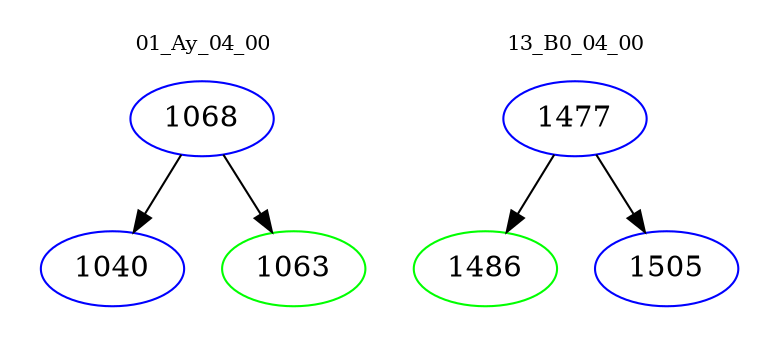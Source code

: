 digraph{
subgraph cluster_0 {
color = white
label = "01_Ay_04_00";
fontsize=10;
T0_1068 [label="1068", color="blue"]
T0_1068 -> T0_1040 [color="black"]
T0_1040 [label="1040", color="blue"]
T0_1068 -> T0_1063 [color="black"]
T0_1063 [label="1063", color="green"]
}
subgraph cluster_1 {
color = white
label = "13_B0_04_00";
fontsize=10;
T1_1477 [label="1477", color="blue"]
T1_1477 -> T1_1486 [color="black"]
T1_1486 [label="1486", color="green"]
T1_1477 -> T1_1505 [color="black"]
T1_1505 [label="1505", color="blue"]
}
}
